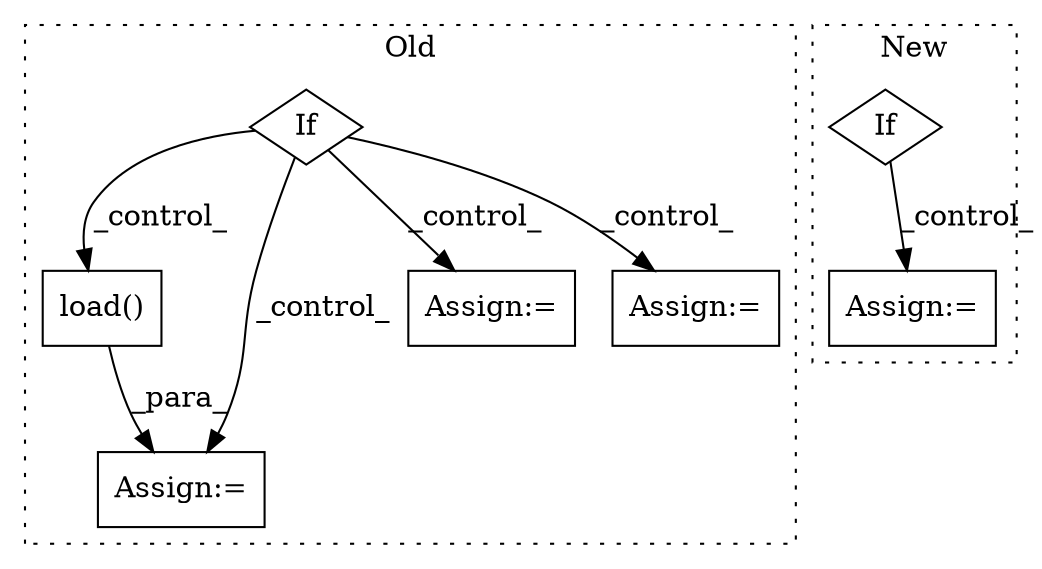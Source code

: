 digraph G {
subgraph cluster0 {
1 [label="load()" a="75" s="2656,2695" l="24,1" shape="box"];
4 [label="Assign:=" a="68" s="2653" l="3" shape="box"];
5 [label="If" a="96" s="2513" l="3" shape="diamond"];
6 [label="Assign:=" a="68" s="3979" l="3" shape="box"];
7 [label="Assign:=" a="68" s="2765" l="3" shape="box"];
label = "Old";
style="dotted";
}
subgraph cluster1 {
2 [label="If" a="96" s="8160" l="3" shape="diamond"];
3 [label="Assign:=" a="68" s="8214" l="3" shape="box"];
label = "New";
style="dotted";
}
1 -> 4 [label="_para_"];
2 -> 3 [label="_control_"];
5 -> 6 [label="_control_"];
5 -> 4 [label="_control_"];
5 -> 1 [label="_control_"];
5 -> 7 [label="_control_"];
}